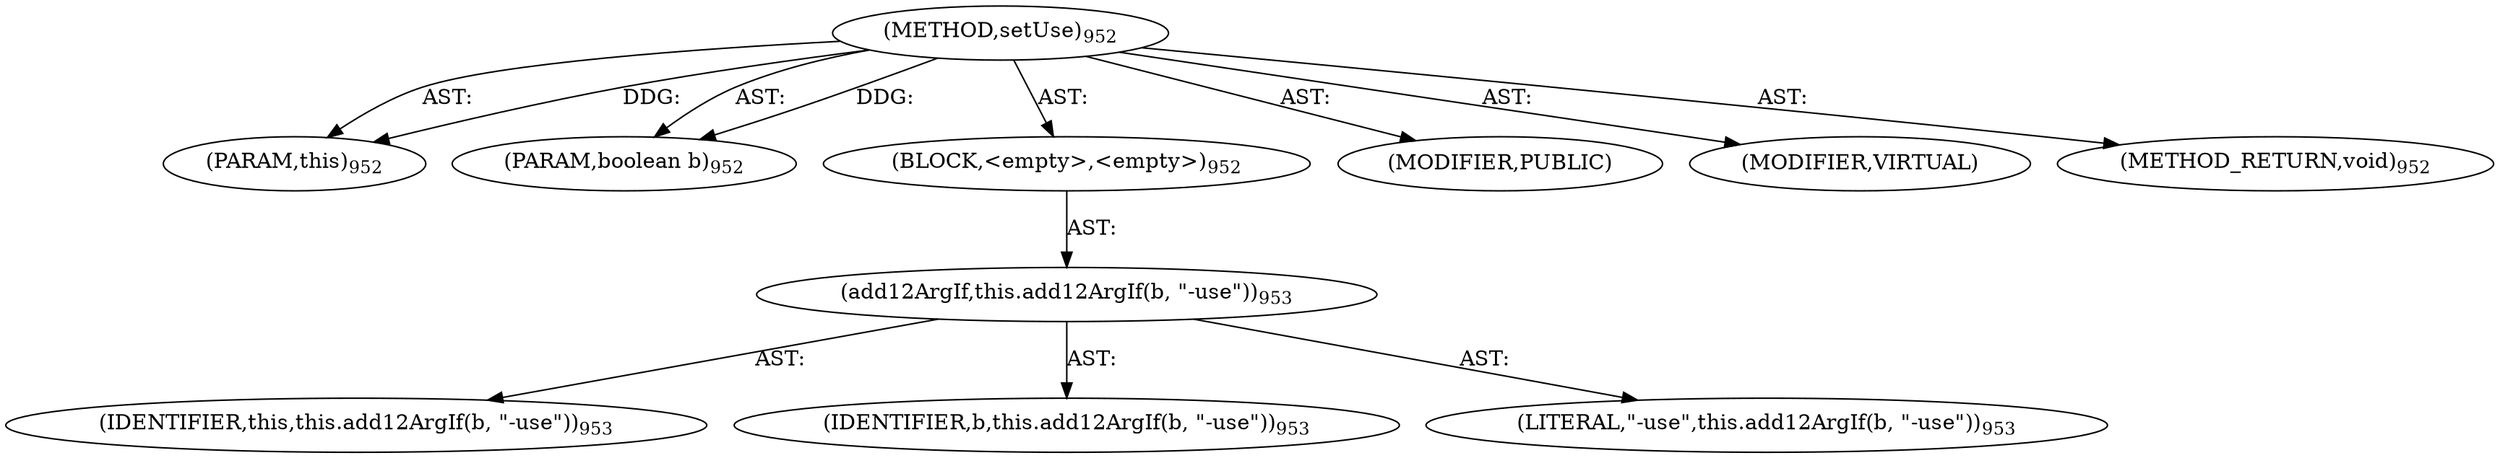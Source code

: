 digraph "setUse" {  
"111669149766" [label = <(METHOD,setUse)<SUB>952</SUB>> ]
"115964117027" [label = <(PARAM,this)<SUB>952</SUB>> ]
"115964117157" [label = <(PARAM,boolean b)<SUB>952</SUB>> ]
"25769803881" [label = <(BLOCK,&lt;empty&gt;,&lt;empty&gt;)<SUB>952</SUB>> ]
"30064771392" [label = <(add12ArgIf,this.add12ArgIf(b, &quot;-use&quot;))<SUB>953</SUB>> ]
"68719476775" [label = <(IDENTIFIER,this,this.add12ArgIf(b, &quot;-use&quot;))<SUB>953</SUB>> ]
"68719477039" [label = <(IDENTIFIER,b,this.add12ArgIf(b, &quot;-use&quot;))<SUB>953</SUB>> ]
"90194313258" [label = <(LITERAL,&quot;-use&quot;,this.add12ArgIf(b, &quot;-use&quot;))<SUB>953</SUB>> ]
"133143986365" [label = <(MODIFIER,PUBLIC)> ]
"133143986366" [label = <(MODIFIER,VIRTUAL)> ]
"128849018950" [label = <(METHOD_RETURN,void)<SUB>952</SUB>> ]
  "111669149766" -> "115964117027"  [ label = "AST: "] 
  "111669149766" -> "115964117157"  [ label = "AST: "] 
  "111669149766" -> "25769803881"  [ label = "AST: "] 
  "111669149766" -> "133143986365"  [ label = "AST: "] 
  "111669149766" -> "133143986366"  [ label = "AST: "] 
  "111669149766" -> "128849018950"  [ label = "AST: "] 
  "25769803881" -> "30064771392"  [ label = "AST: "] 
  "30064771392" -> "68719476775"  [ label = "AST: "] 
  "30064771392" -> "68719477039"  [ label = "AST: "] 
  "30064771392" -> "90194313258"  [ label = "AST: "] 
  "111669149766" -> "115964117027"  [ label = "DDG: "] 
  "111669149766" -> "115964117157"  [ label = "DDG: "] 
}
